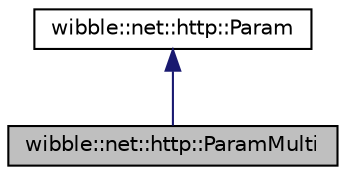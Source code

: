 digraph G
{
  edge [fontname="Helvetica",fontsize="10",labelfontname="Helvetica",labelfontsize="10"];
  node [fontname="Helvetica",fontsize="10",shape=record];
  Node1 [label="wibble::net::http::ParamMulti",height=0.2,width=0.4,color="black", fillcolor="grey75", style="filled" fontcolor="black"];
  Node2 -> Node1 [dir="back",color="midnightblue",fontsize="10",style="solid",fontname="Helvetica"];
  Node2 [label="wibble::net::http::Param",height=0.2,width=0.4,color="black", fillcolor="white", style="filled",URL="$structwibble_1_1net_1_1http_1_1Param.html",tooltip="Base interface for GET or POST parameters."];
}
